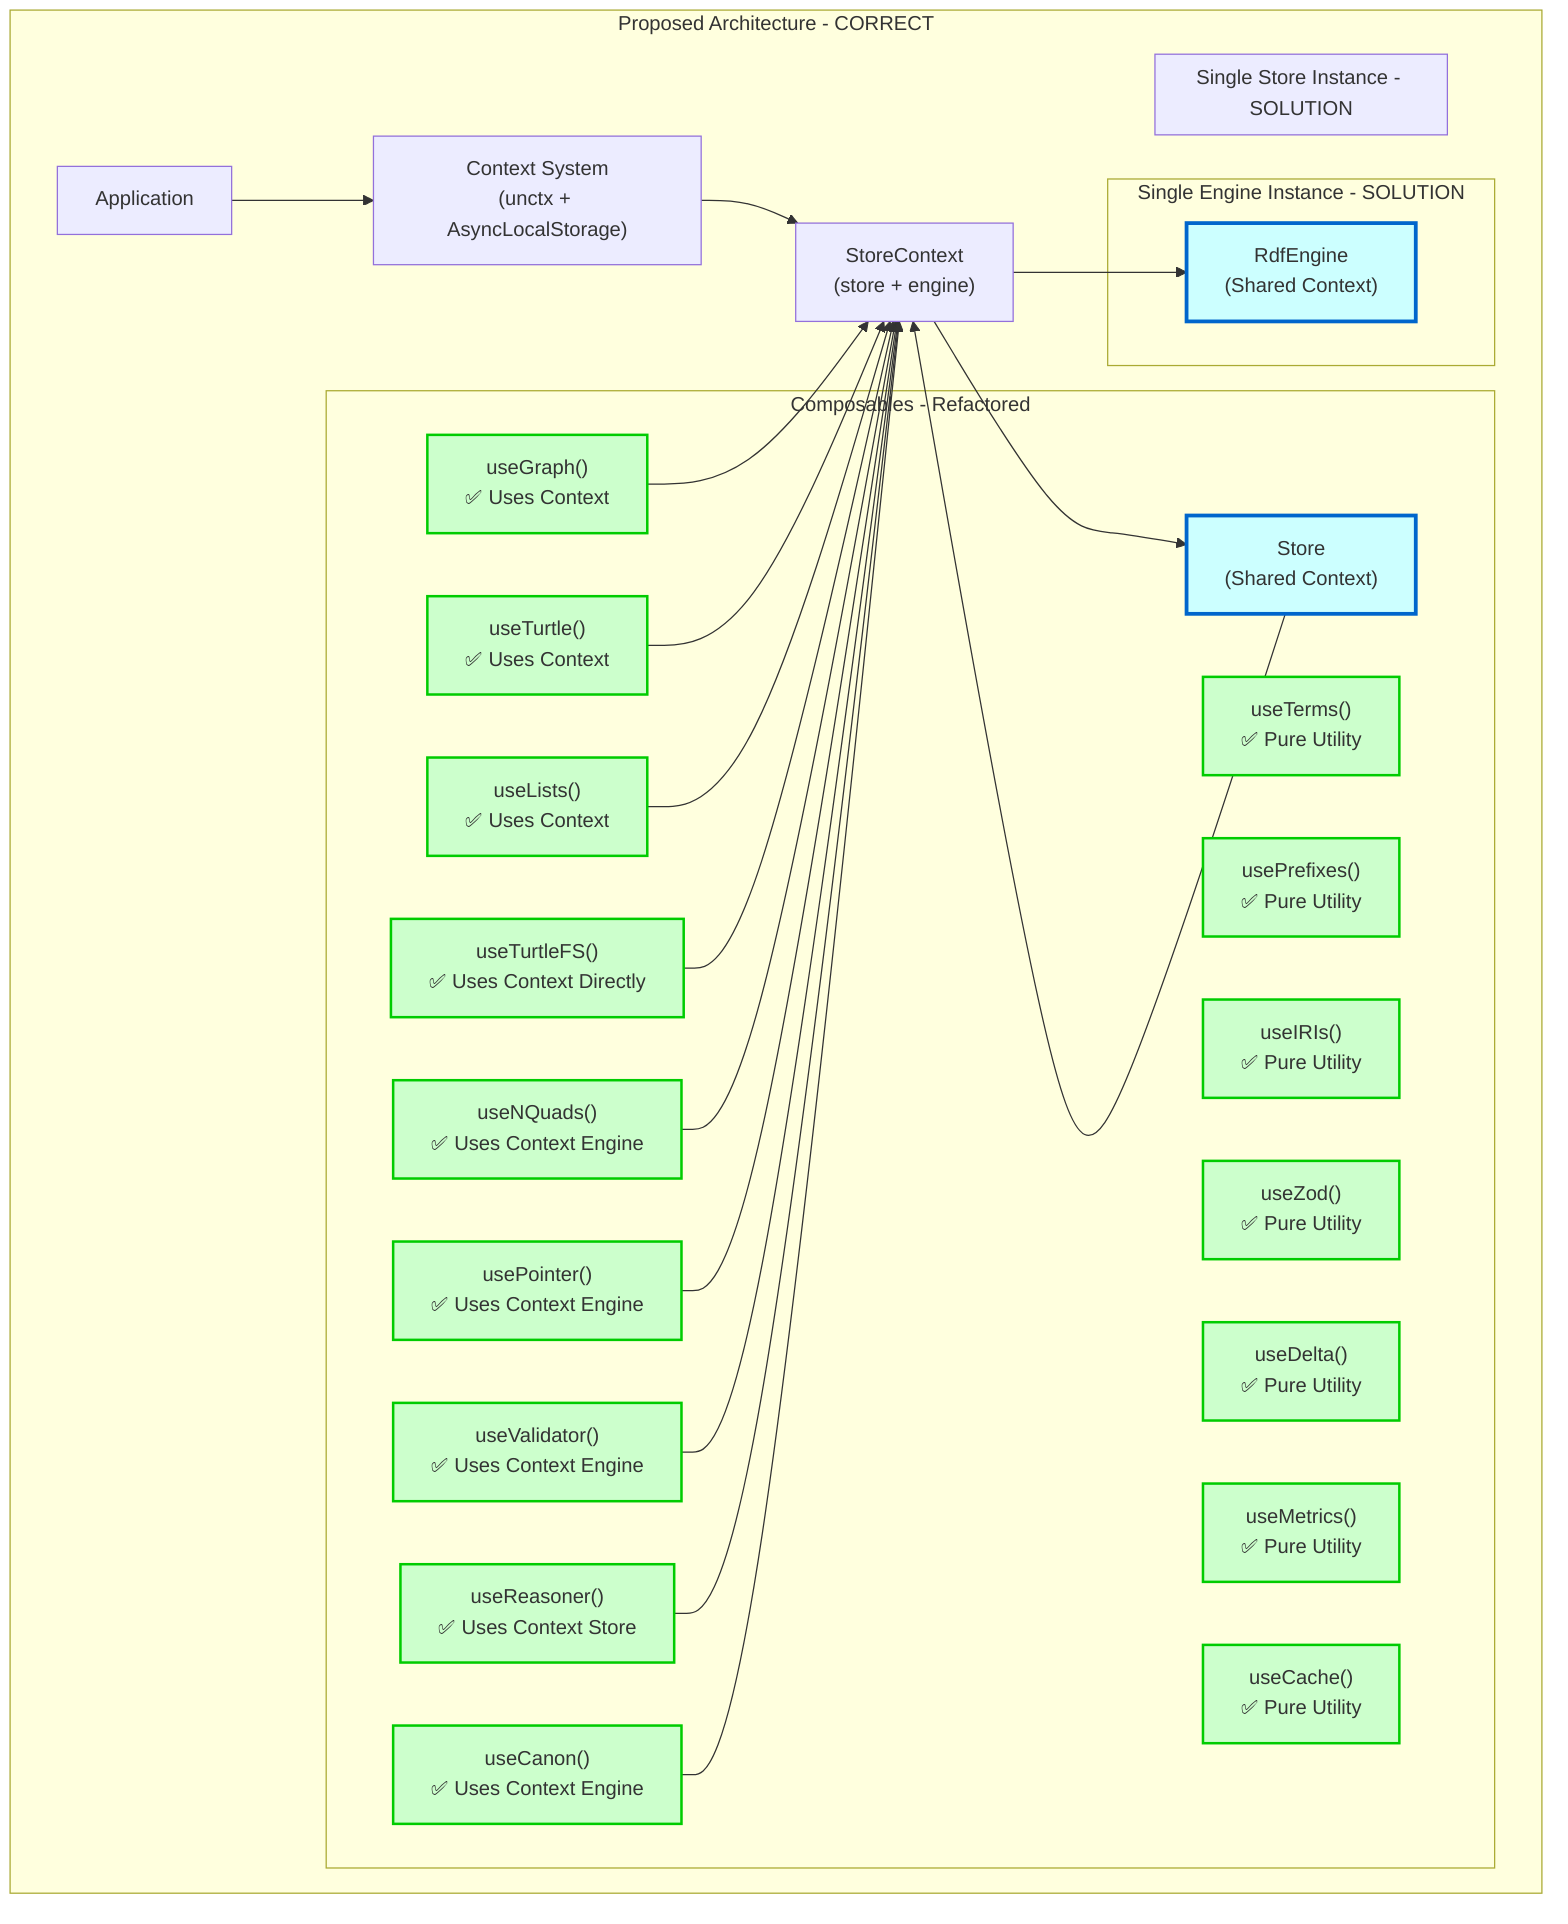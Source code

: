 graph TD
    subgraph "Proposed Architecture - CORRECT"
        App["Application"]
        Context["Context System<br/>(unctx + AsyncLocalStorage)"]
        StoreCtx["StoreContext<br/>(store + engine)"]
        
        subgraph "Composables - Refactored"
            Store["useStore()<br/>✅ Returns Context"]
            Graph["useGraph()<br/>✅ Uses Context"]
            Turtle["useTurtle()<br/>✅ Uses Context"]
            Terms["useTerms()<br/>✅ Pure Utility"]
            Prefixes["usePrefixes()<br/>✅ Pure Utility"]
            IRIs["useIRIs()<br/>✅ Pure Utility"]
            Lists["useLists()<br/>✅ Uses Context"]
            TurtleFS["useTurtleFS()<br/>✅ Uses Context Directly"]
            NQuads["useNQuads()<br/>✅ Uses Context Engine"]
            Pointer["usePointer()<br/>✅ Uses Context Engine"]
            Validator["useValidator()<br/>✅ Uses Context Engine"]
            Reasoner["useReasoner()<br/>✅ Uses Context Store"]
            Canon["useCanon()<br/>✅ Uses Context Engine"]
            Zod["useZod()<br/>✅ Pure Utility"]
            Delta["useDelta()<br/>✅ Pure Utility"]
            Metrics["useMetrics()<br/>✅ Pure Utility"]
            Cache["useCache()<br/>✅ Pure Utility"]
        end
        
        subgraph "Single Engine Instance - SOLUTION"
            Engine["RdfEngine<br/>(Shared Context)"]
        end
        
        subgraph "Single Store Instance - SOLUTION"
            Store["Store<br/>(Shared Context)"]
        end
    end
    
    App --> Context
    Context --> StoreCtx
    StoreCtx --> Engine
    StoreCtx --> Store
    
    Store --> StoreCtx
    Graph --> StoreCtx
    Turtle --> StoreCtx
    Lists --> StoreCtx
    TurtleFS --> StoreCtx
    NQuads --> StoreCtx
    Pointer --> StoreCtx
    Validator --> StoreCtx
    Reasoner --> StoreCtx
    Canon --> StoreCtx
    
    classDef good fill:#ccffcc,stroke:#00cc00,stroke-width:2px
    classDef solution fill:#ccffff,stroke:#0066cc,stroke-width:3px
    
    class Store,Graph,Turtle,Terms,Prefixes,IRIs,Lists,TurtleFS,NQuads,Pointer,Validator,Reasoner,Canon,Zod,Delta,Metrics,Cache good
    class Engine,Store solution